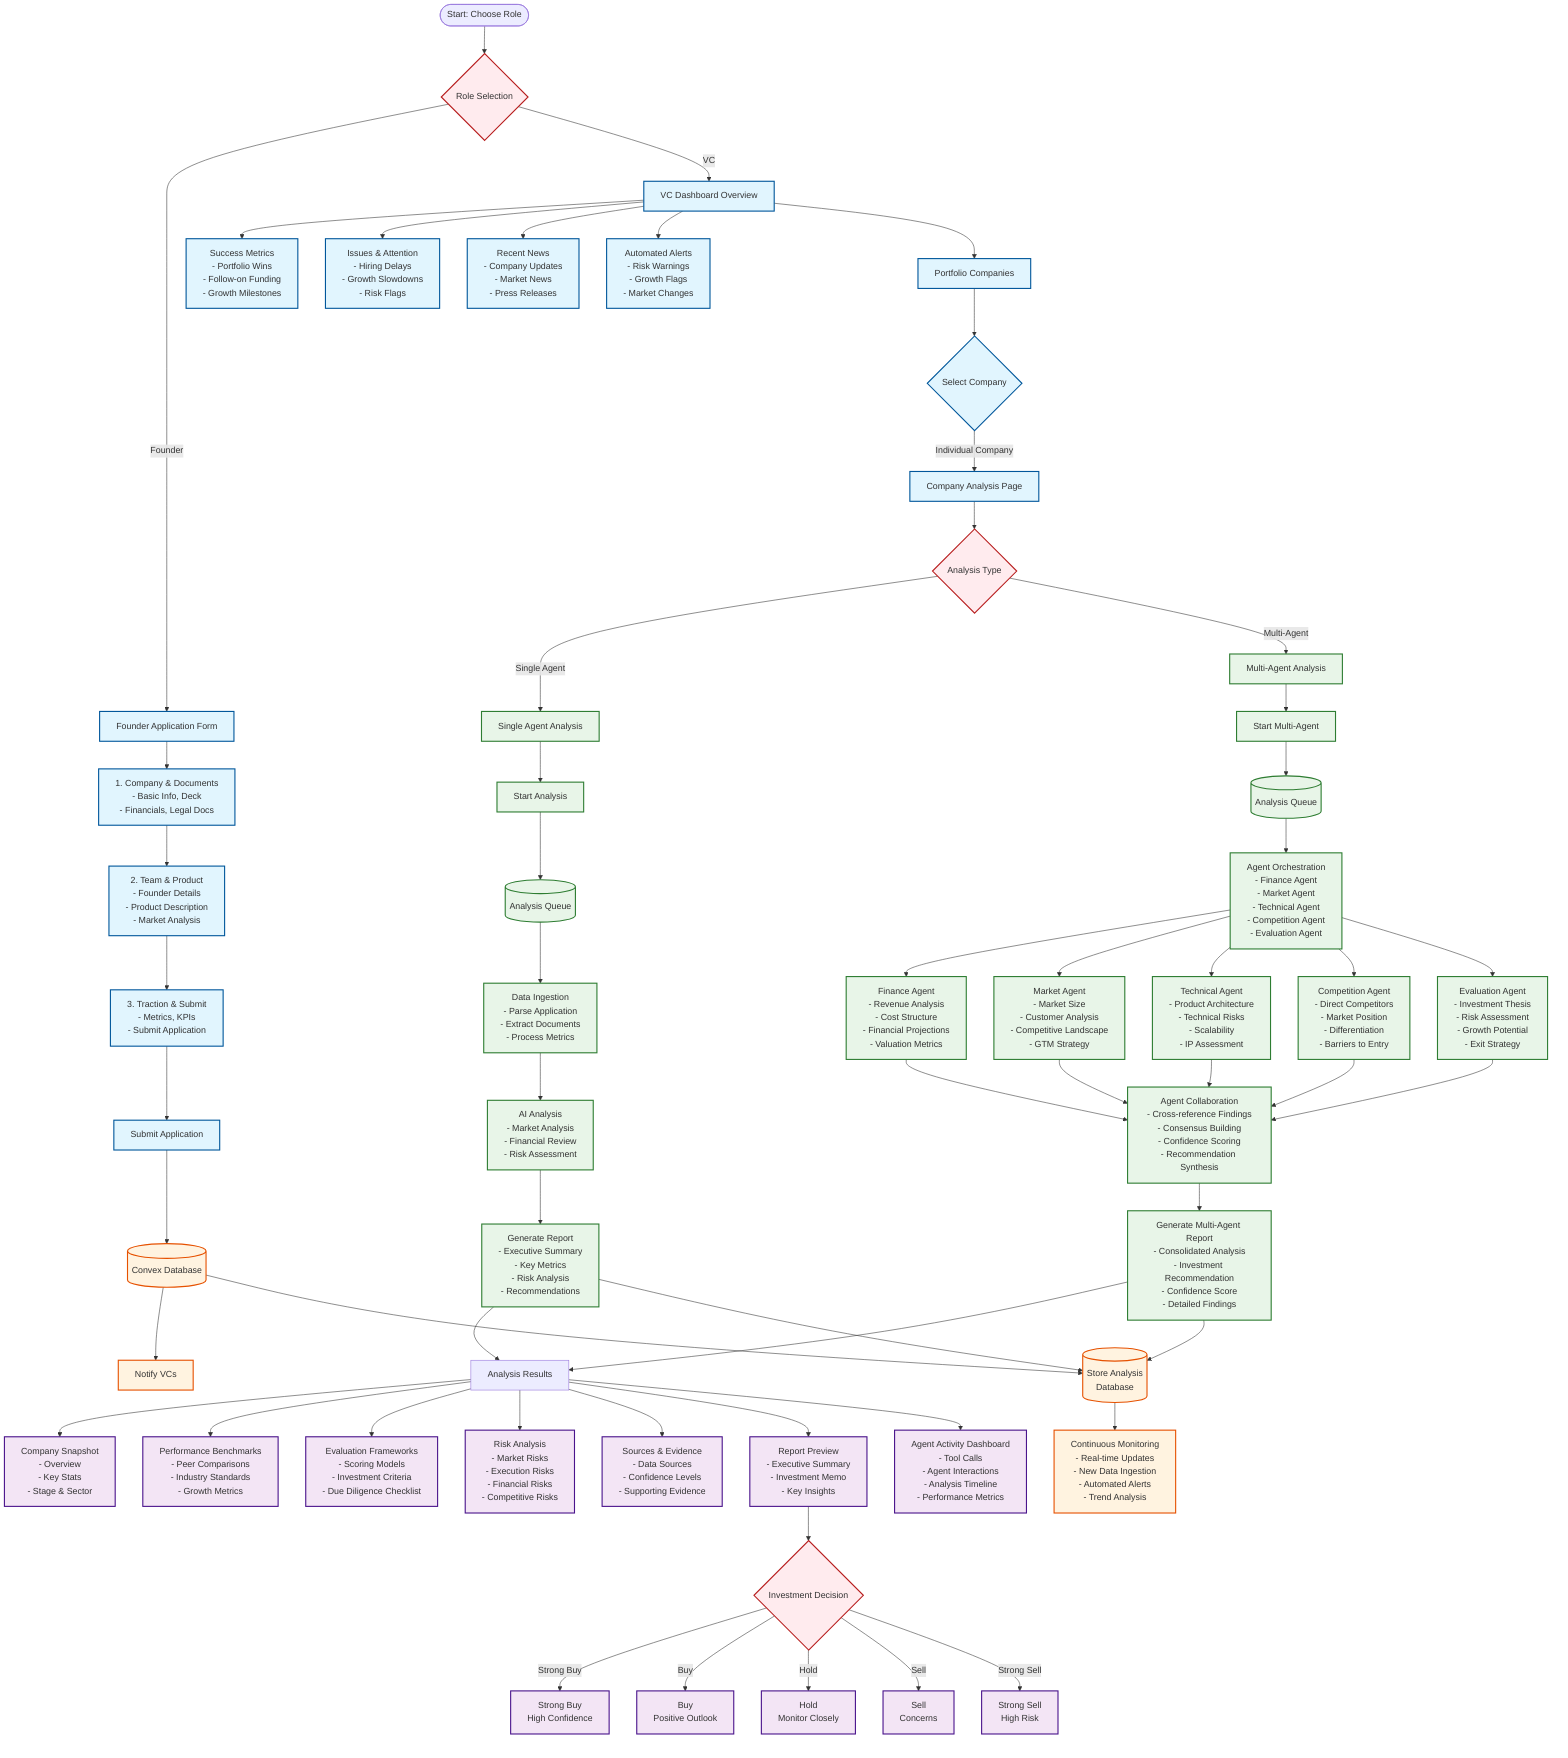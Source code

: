 flowchart TD
    %% Main Application Flow
    Start([Start: Choose Role]) --> RoleSelection{Role Selection}

    %% Founder Flow
    RoleSelection -->|Founder| FounderApplication[Founder Application Form]

    %% Simplified Founder Application Steps
    FounderApplication --> Step1[1. Company & Documents<br/>- Basic Info, Deck<br/>- Financials, Legal Docs]
    Step1 --> Step2[2. Team & Product<br/>- Founder Details<br/>- Product Description<br/>- Market Analysis]
    Step2 --> Step3[3. Traction & Submit<br/>- Metrics, KPIs<br/>- Submit Application]

    %% Founder Submission
    Step3 --> SubmitApplication[Submit Application]
    SubmitApplication --> StoreDB[(Convex Database)]
    StoreDB --> NotifyVC[Notify VCs]

    %% VC Flow
    RoleSelection -->|VC| VCOverview[VC Dashboard Overview]

    %% VC Dashboard Components
    VCOverview --> SuccessMetrics[Success Metrics<br/>- Portfolio Wins<br/>- Follow-on Funding<br/>- Growth Milestones]
    VCOverview --> IssuesAttention[Issues & Attention<br/>- Hiring Delays<br/>- Growth Slowdowns<br/>- Risk Flags]
    VCOverview --> NewsUpdates[Recent News<br/>- Company Updates<br/>- Market News<br/>- Press Releases]
    VCOverview --> AutomatedAlerts[Automated Alerts<br/>- Risk Warnings<br/>- Growth Flags<br/>- Market Changes]

    %% VC Company Analysis
    VCOverview --> CompanyList[Portfolio Companies]
    CompanyList --> SelectCompany{Select Company}
    SelectCompany -->|Individual Company| CompanyAnalysis[Company Analysis Page]

    %% AI Analysis Options
    CompanyAnalysis --> AnalysisType{Analysis Type}
    AnalysisType -->|Single Agent| SingleAgentAnalysis[Single Agent Analysis]
    AnalysisType -->|Multi-Agent| MultiAgentAnalysis[Multi-Agent Analysis]

    %% Single Agent Analysis Flow
    SingleAgentAnalysis --> StartSingle[Start Analysis]
    StartSingle --> JobQueue1[(Analysis Queue)]
    JobQueue1 --> IngestData1[Data Ingestion<br/>- Parse Application<br/>- Extract Documents<br/>- Process Metrics]
    IngestData1 --> AIAnalysis1[AI Analysis<br/>- Market Analysis<br/>- Financial Review<br/>- Risk Assessment]
    AIAnalysis1 --> GenerateReport1[Generate Report<br/>- Executive Summary<br/>- Key Metrics<br/>- Risk Analysis<br/>- Recommendations]

    %% Multi-Agent Analysis Flow
    MultiAgentAnalysis --> StartMulti[Start Multi-Agent]
    StartMulti --> JobQueue2[(Analysis Queue)]
    JobQueue2 --> AgentOrchestration[Agent Orchestration<br/>- Finance Agent<br/>- Market Agent<br/>- Technical Agent<br/>- Competition Agent<br/>- Evaluation Agent]

    AgentOrchestration --> Agent1[Finance Agent<br/>- Revenue Analysis<br/>- Cost Structure<br/>- Financial Projections<br/>- Valuation Metrics]
    AgentOrchestration --> Agent2[Market Agent<br/>- Market Size<br/>- Customer Analysis<br/>- Competitive Landscape<br/>- GTM Strategy]
    AgentOrchestration --> Agent3[Technical Agent<br/>- Product Architecture<br/>- Technical Risks<br/>- Scalability<br/>- IP Assessment]
    AgentOrchestration --> Agent4[Competition Agent<br/>- Direct Competitors<br/>- Market Position<br/>- Differentiation<br/>- Barriers to Entry]
    AgentOrchestration --> Agent5[Evaluation Agent<br/>- Investment Thesis<br/>- Risk Assessment<br/>- Growth Potential<br/>- Exit Strategy]

    %% Agent Collaboration
    Agent1 --> Collaboration[Agent Collaboration<br/>- Cross-reference Findings<br/>- Consensus Building<br/>- Confidence Scoring<br/>- Recommendation Synthesis]
    Agent2 --> Collaboration
    Agent3 --> Collaboration
    Agent4 --> Collaboration
    Agent5 --> Collaboration

    Collaboration --> GenerateMultiReport[Generate Multi-Agent Report<br/>- Consolidated Analysis<br/>- Investment Recommendation<br/>- Confidence Score<br/>- Detailed Findings]

    %% Analysis Results
    GenerateReport1 --> AnalysisResults[Analysis Results]
    GenerateMultiReport --> AnalysisResults

    %% VC Analysis Components
    AnalysisResults --> Snapshot[Company Snapshot<br/>- Overview<br/>- Key Stats<br/>- Stage & Sector]
    AnalysisResults --> Benchmarks[Performance Benchmarks<br/>- Peer Comparisons<br/>- Industry Standards<br/>- Growth Metrics]
    AnalysisResults --> Frameworks[Evaluation Frameworks<br/>- Scoring Models<br/>- Investment Criteria<br/>- Due Diligence Checklist]
    AnalysisResults --> Risks[Risk Analysis<br/>- Market Risks<br/>- Execution Risks<br/>- Financial Risks<br/>- Competitive Risks]
    AnalysisResults --> Sources[Sources & Evidence<br/>- Data Sources<br/>- Confidence Levels<br/>- Supporting Evidence]
    AnalysisResults --> ReportPreview[Report Preview<br/>- Executive Summary<br/>- Investment Memo<br/>- Key Insights]
    AnalysisResults --> AgentActivity[Agent Activity Dashboard<br/>- Tool Calls<br/>- Agent Interactions<br/>- Analysis Timeline<br/>- Performance Metrics]

    %% Investment Decision
    ReportPreview --> InvestmentDecision{Investment Decision}
    InvestmentDecision -->|Strong Buy| StrongBuy[Strong Buy<br/>High Confidence]
    InvestmentDecision -->|Buy| Buy[Buy<br/>Positive Outlook]
    InvestmentDecision -->|Hold| Hold[Hold<br/>Monitor Closely]
    InvestmentDecision -->|Sell| Sell[Sell<br/>Concerns]
    InvestmentDecision -->|Strong Sell| StrongSell[Strong Sell<br/>High Risk]

    %% Data Storage
    GenerateReport1 --> StoreAnalysis[(Store Analysis<br/>Database)]
    GenerateMultiReport --> StoreAnalysis
    StoreDB --> StoreAnalysis

    %% Continuous Monitoring
    StoreAnalysis --> Monitor[Continuous Monitoring<br/>- Real-time Updates<br/>- New Data Ingestion<br/>- Automated Alerts<br/>- Trend Analysis]


    %% Styling
    classDef founderFlow fill:#e1f5fe,stroke:#01579b,stroke-width:2px
    classDef vcFlow fill:#f3e5f5,stroke:#4a148c,stroke-width:2px
    classDef aiProcess fill:#e8f5e8,stroke:#2e7d32,stroke-width:2px
    classDef dataFlow fill:#fff3e0,stroke:#e65100,stroke-width:2px
    classDef decisionPoint fill:#ffebee,stroke:#b71c1c,stroke-width:2px

    class FounderApplication,Step1,Step2,Step3,SubmitApplication founderFlow
    class VCOverview,SuccessMetrics,IssuesAttention,NewsUpdates,AutomatedAlerts,CompanyList,SelectCompany,CompanyAnalysis founderFlow
    class AnalysisType,SingleAgentAnalysis,MultiAgentAnalysis,StartSingle,StartMulti,JobQueue1,JobQueue2,IngestData1,AIAnalysis1,GenerateReport1,AgentOrchestration,Agent1,Agent2,Agent3,Agent4,Agent5,Collaboration,GenerateMultiReport aiProcess
    class Snapshot,Benchmarks,Frameworks,Risks,Sources,ReportPreview,AgentActivity,InvestmentDecision,StrongBuy,Buy,Hold,Sell,StrongSell vcFlow
    class StoreDB,StoreAnalysis,NotifyVC,Monitor dataFlow
    class RoleSelection,AnalysisType,InvestmentDecision decisionPoint